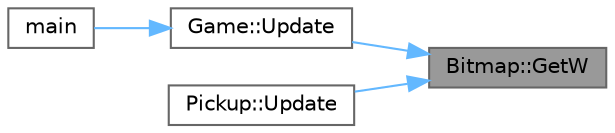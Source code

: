 digraph "Bitmap::GetW"
{
 // LATEX_PDF_SIZE
  bgcolor="transparent";
  edge [fontname=Helvetica,fontsize=10,labelfontname=Helvetica,labelfontsize=10];
  node [fontname=Helvetica,fontsize=10,shape=box,height=0.2,width=0.4];
  rankdir="RL";
  Node1 [label="Bitmap::GetW",height=0.2,width=0.4,color="gray40", fillcolor="grey60", style="filled", fontcolor="black",tooltip="Gets the w."];
  Node1 -> Node2 [dir="back",color="steelblue1",style="solid"];
  Node2 [label="Game::Update",height=0.2,width=0.4,color="grey40", fillcolor="white", style="filled",URL="$class_game.html#a1c5373c68261c54aff03e6abe40fee52",tooltip="Update Function for Game."];
  Node2 -> Node3 [dir="back",color="steelblue1",style="solid"];
  Node3 [label="main",height=0.2,width=0.4,color="grey40", fillcolor="white", style="filled",URL="$main_8cpp.html#a0ddf1224851353fc92bfbff6f499fa97",tooltip="Mains the specified argc."];
  Node1 -> Node4 [dir="back",color="steelblue1",style="solid"];
  Node4 [label="Pickup::Update",height=0.2,width=0.4,color="grey40", fillcolor="white", style="filled",URL="$class_pickup.html#a47d91d989a2beafaa497779ab892bcc8",tooltip="Updates this instance."];
}
